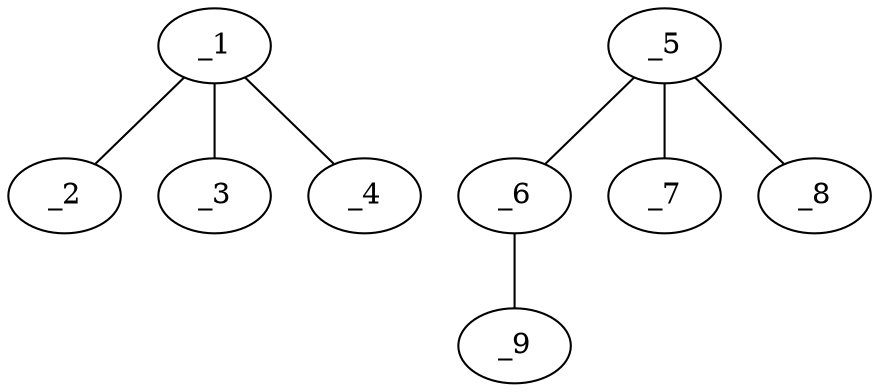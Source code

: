 graph molid7887 {
	_1	 [charge=0,
		chem=1,
		symbol="C  ",
		x="2.866",
		y="0.25"];
	_2	 [charge=0,
		chem=2,
		symbol="O  ",
		x="3.7321",
		y="0.75"];
	_1 -- _2	 [valence=2];
	_3	 [charge=0,
		chem=2,
		symbol="O  ",
		x=2,
		y="0.75"];
	_1 -- _3	 [valence=1];
	_4	 [charge=0,
		chem=2,
		symbol="O  ",
		x="2.866",
		y="-0.75"];
	_1 -- _4	 [valence=1];
	_5	 [charge=0,
		chem=1,
		symbol="C  ",
		x="6.5981",
		y="0.25"];
	_6	 [charge=0,
		chem=4,
		symbol="N  ",
		x="7.4641",
		y="0.75"];
	_5 -- _6	 [valence=1];
	_7	 [charge=0,
		chem=4,
		symbol="N  ",
		x="5.7321",
		y="0.75"];
	_5 -- _7	 [valence=2];
	_8	 [charge=0,
		chem=4,
		symbol="N  ",
		x="6.5981",
		y="-0.75"];
	_5 -- _8	 [valence=1];
	_9	 [charge=0,
		chem=4,
		symbol="N  ",
		x="8.3301",
		y="0.25"];
	_6 -- _9	 [valence=1];
}
